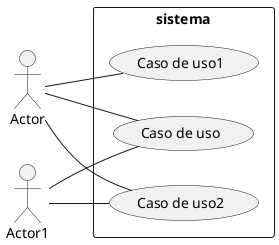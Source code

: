 @startuml

left to right direction

:Actor: as a
:Actor1: as a1

rectangle sistema{
a -- (Caso de uso)
a -- (Caso de uso1)
a -- (Caso de uso2)
a1 -- (Caso de uso2)
a1 -- (Caso de uso)
}


@enduml